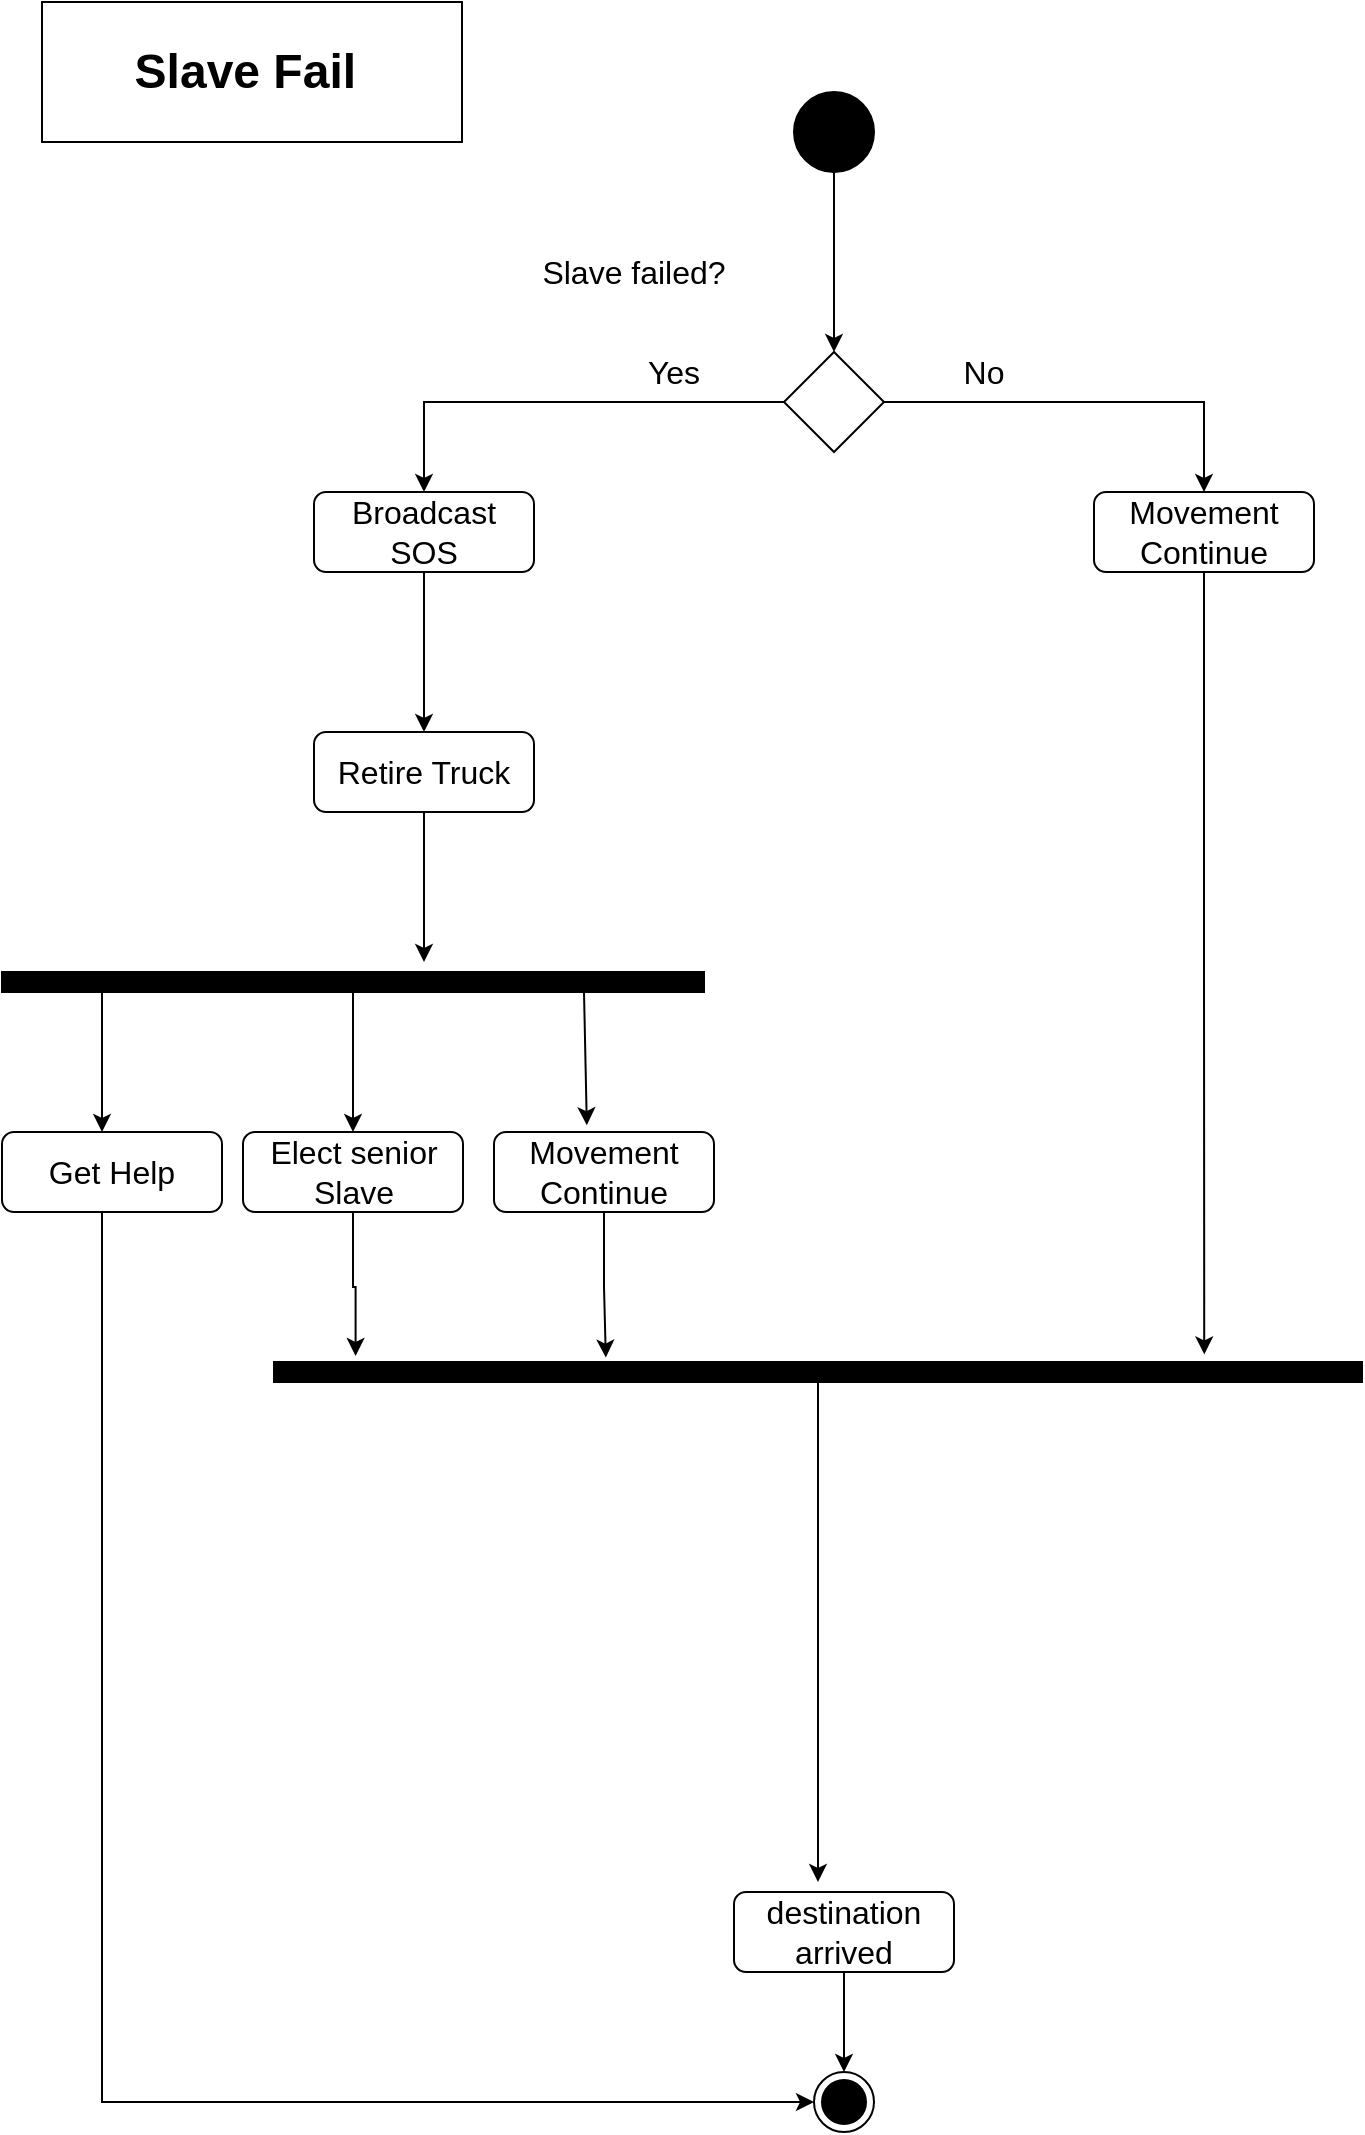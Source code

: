 <mxfile version="17.4.0" type="device"><diagram id="rvOd1jtDRmYIZfOkAB_G" name="Page-1"><mxGraphModel dx="451" dy="579" grid="1" gridSize="10" guides="1" tooltips="1" connect="1" arrows="1" fold="1" page="1" pageScale="1" pageWidth="827" pageHeight="1169" math="0" shadow="0"><root><mxCell id="0"/><mxCell id="1" parent="0"/><mxCell id="Aqx9LDTiQ79QnvfT0otu-1" style="edgeStyle=orthogonalEdgeStyle;rounded=0;orthogonalLoop=1;jettySize=auto;html=1;entryX=0.5;entryY=0;entryDx=0;entryDy=0;" parent="1" source="Aqx9LDTiQ79QnvfT0otu-2" target="Aqx9LDTiQ79QnvfT0otu-5" edge="1"><mxGeometry relative="1" as="geometry"/></mxCell><mxCell id="Aqx9LDTiQ79QnvfT0otu-2" value="" style="ellipse;whiteSpace=wrap;html=1;aspect=fixed;fillColor=#000000;" parent="1" vertex="1"><mxGeometry x="1276" y="75" width="40" height="40" as="geometry"/></mxCell><mxCell id="Aqx9LDTiQ79QnvfT0otu-3" style="edgeStyle=orthogonalEdgeStyle;rounded=0;orthogonalLoop=1;jettySize=auto;html=1;" parent="1" source="Aqx9LDTiQ79QnvfT0otu-5" target="Aqx9LDTiQ79QnvfT0otu-8" edge="1"><mxGeometry relative="1" as="geometry"/></mxCell><mxCell id="Aqx9LDTiQ79QnvfT0otu-4" style="edgeStyle=orthogonalEdgeStyle;rounded=0;orthogonalLoop=1;jettySize=auto;html=1;entryX=0.5;entryY=0;entryDx=0;entryDy=0;" parent="1" source="Aqx9LDTiQ79QnvfT0otu-5" target="Aqx9LDTiQ79QnvfT0otu-10" edge="1"><mxGeometry relative="1" as="geometry"/></mxCell><mxCell id="Aqx9LDTiQ79QnvfT0otu-5" value="" style="rhombus;whiteSpace=wrap;html=1;fillColor=#FFFFFF;" parent="1" vertex="1"><mxGeometry x="1271" y="205" width="50" height="50" as="geometry"/></mxCell><mxCell id="Aqx9LDTiQ79QnvfT0otu-6" value="&lt;font style=&quot;font-size: 16px&quot;&gt;Slave failed?&lt;/font&gt;" style="text;html=1;strokeColor=none;fillColor=none;align=center;verticalAlign=middle;whiteSpace=wrap;rounded=0;" parent="1" vertex="1"><mxGeometry x="1146" y="155" width="100" height="20" as="geometry"/></mxCell><mxCell id="Aqx9LDTiQ79QnvfT0otu-7" style="edgeStyle=orthogonalEdgeStyle;rounded=0;orthogonalLoop=1;jettySize=auto;html=1;entryX=0.5;entryY=0;entryDx=0;entryDy=0;" parent="1" source="Aqx9LDTiQ79QnvfT0otu-8" target="Aqx9LDTiQ79QnvfT0otu-12" edge="1"><mxGeometry relative="1" as="geometry"/></mxCell><mxCell id="Aqx9LDTiQ79QnvfT0otu-8" value="&lt;font style=&quot;font-size: 16px&quot;&gt;Broadcast SOS&lt;/font&gt;" style="rounded=1;whiteSpace=wrap;html=1;fillColor=#FFFFFF;" parent="1" vertex="1"><mxGeometry x="1036" y="275" width="110" height="40" as="geometry"/></mxCell><mxCell id="hjcSICCuKhuTjMMOftZB-8" style="edgeStyle=orthogonalEdgeStyle;rounded=0;orthogonalLoop=1;jettySize=auto;html=1;entryX=0.855;entryY=-0.38;entryDx=0;entryDy=0;entryPerimeter=0;" edge="1" parent="1" source="Aqx9LDTiQ79QnvfT0otu-10" target="hjcSICCuKhuTjMMOftZB-4"><mxGeometry relative="1" as="geometry"/></mxCell><mxCell id="Aqx9LDTiQ79QnvfT0otu-10" value="&lt;font style=&quot;font-size: 16px&quot;&gt;Movement Continue&lt;/font&gt;" style="rounded=1;whiteSpace=wrap;html=1;fillColor=#FFFFFF;" parent="1" vertex="1"><mxGeometry x="1426" y="275" width="110" height="40" as="geometry"/></mxCell><mxCell id="Aqx9LDTiQ79QnvfT0otu-11" style="edgeStyle=orthogonalEdgeStyle;rounded=0;orthogonalLoop=1;jettySize=auto;html=1;" parent="1" source="Aqx9LDTiQ79QnvfT0otu-12" edge="1"><mxGeometry relative="1" as="geometry"><mxPoint x="1091" y="510" as="targetPoint"/></mxGeometry></mxCell><mxCell id="Aqx9LDTiQ79QnvfT0otu-12" value="&lt;font style=&quot;font-size: 16px&quot;&gt;Retire Truck&lt;/font&gt;" style="rounded=1;whiteSpace=wrap;html=1;fillColor=#FFFFFF;" parent="1" vertex="1"><mxGeometry x="1036" y="395" width="110" height="40" as="geometry"/></mxCell><mxCell id="Aqx9LDTiQ79QnvfT0otu-13" style="edgeStyle=orthogonalEdgeStyle;rounded=0;orthogonalLoop=1;jettySize=auto;html=1;exitX=0.25;exitY=1;exitDx=0;exitDy=0;" parent="1" source="Aqx9LDTiQ79QnvfT0otu-14" target="Aqx9LDTiQ79QnvfT0otu-18" edge="1"><mxGeometry relative="1" as="geometry"><Array as="points"><mxPoint x="930" y="525"/></Array></mxGeometry></mxCell><mxCell id="hjcSICCuKhuTjMMOftZB-3" style="edgeStyle=orthogonalEdgeStyle;rounded=0;orthogonalLoop=1;jettySize=auto;html=1;entryX=0.5;entryY=0;entryDx=0;entryDy=0;" edge="1" parent="1" source="Aqx9LDTiQ79QnvfT0otu-14" target="hjcSICCuKhuTjMMOftZB-1"><mxGeometry relative="1" as="geometry"/></mxCell><mxCell id="Aqx9LDTiQ79QnvfT0otu-14" value="" style="rounded=0;whiteSpace=wrap;html=1;fillColor=#000000;" parent="1" vertex="1"><mxGeometry x="880" y="515" width="351" height="10" as="geometry"/></mxCell><mxCell id="hjcSICCuKhuTjMMOftZB-7" style="edgeStyle=orthogonalEdgeStyle;rounded=0;orthogonalLoop=1;jettySize=auto;html=1;entryX=0.305;entryY=-0.22;entryDx=0;entryDy=0;entryPerimeter=0;" edge="1" parent="1" source="Aqx9LDTiQ79QnvfT0otu-16" target="hjcSICCuKhuTjMMOftZB-4"><mxGeometry relative="1" as="geometry"/></mxCell><mxCell id="Aqx9LDTiQ79QnvfT0otu-16" value="&lt;font style=&quot;font-size: 16px&quot;&gt;Movement Continue&lt;/font&gt;" style="rounded=1;whiteSpace=wrap;html=1;fillColor=#FFFFFF;" parent="1" vertex="1"><mxGeometry x="1126" y="595" width="110" height="40" as="geometry"/></mxCell><mxCell id="Aqx9LDTiQ79QnvfT0otu-29" style="edgeStyle=orthogonalEdgeStyle;rounded=0;orthogonalLoop=1;jettySize=auto;html=1;entryX=0;entryY=0.5;entryDx=0;entryDy=0;" parent="1" source="Aqx9LDTiQ79QnvfT0otu-18" target="Aqx9LDTiQ79QnvfT0otu-27" edge="1"><mxGeometry relative="1" as="geometry"><Array as="points"><mxPoint x="930" y="1080"/></Array></mxGeometry></mxCell><mxCell id="Aqx9LDTiQ79QnvfT0otu-18" value="&lt;span style=&quot;font-size: 16px&quot;&gt;Get Help&lt;/span&gt;" style="rounded=1;whiteSpace=wrap;html=1;fillColor=#FFFFFF;" parent="1" vertex="1"><mxGeometry x="880" y="595" width="110" height="40" as="geometry"/></mxCell><mxCell id="Aqx9LDTiQ79QnvfT0otu-19" value="" style="endArrow=classic;html=1;entryX=0.422;entryY=-0.085;entryDx=0;entryDy=0;entryPerimeter=0;" parent="1" target="Aqx9LDTiQ79QnvfT0otu-16" edge="1"><mxGeometry width="50" height="50" relative="1" as="geometry"><mxPoint x="1171.0" y="525" as="sourcePoint"/><mxPoint x="1221" y="475" as="targetPoint"/></mxGeometry></mxCell><mxCell id="Aqx9LDTiQ79QnvfT0otu-28" style="edgeStyle=orthogonalEdgeStyle;rounded=0;orthogonalLoop=1;jettySize=auto;html=1;entryX=0.5;entryY=0;entryDx=0;entryDy=0;" parent="1" source="Aqx9LDTiQ79QnvfT0otu-23" target="Aqx9LDTiQ79QnvfT0otu-27" edge="1"><mxGeometry relative="1" as="geometry"/></mxCell><mxCell id="Aqx9LDTiQ79QnvfT0otu-23" value="&lt;span style=&quot;font-size: 16px&quot;&gt;destination arrived&lt;/span&gt;" style="rounded=1;whiteSpace=wrap;html=1;fillColor=#FFFFFF;" parent="1" vertex="1"><mxGeometry x="1246" y="975" width="110" height="40" as="geometry"/></mxCell><mxCell id="Aqx9LDTiQ79QnvfT0otu-25" value="&lt;font style=&quot;font-size: 16px&quot;&gt;Yes&lt;/font&gt;" style="text;html=1;strokeColor=none;fillColor=none;align=center;verticalAlign=middle;whiteSpace=wrap;rounded=0;" parent="1" vertex="1"><mxGeometry x="1166" y="205" width="100" height="20" as="geometry"/></mxCell><mxCell id="Aqx9LDTiQ79QnvfT0otu-26" value="&lt;font style=&quot;font-size: 16px&quot;&gt;No&lt;/font&gt;" style="text;html=1;strokeColor=none;fillColor=none;align=center;verticalAlign=middle;whiteSpace=wrap;rounded=0;" parent="1" vertex="1"><mxGeometry x="1321" y="205" width="100" height="20" as="geometry"/></mxCell><mxCell id="Aqx9LDTiQ79QnvfT0otu-27" value="" style="ellipse;html=1;shape=endState;fillColor=#000000;strokeColor=#000000;" parent="1" vertex="1"><mxGeometry x="1286" y="1065" width="30" height="30" as="geometry"/></mxCell><mxCell id="hjcSICCuKhuTjMMOftZB-6" style="edgeStyle=orthogonalEdgeStyle;rounded=0;orthogonalLoop=1;jettySize=auto;html=1;entryX=0.075;entryY=-0.3;entryDx=0;entryDy=0;entryPerimeter=0;" edge="1" parent="1" source="hjcSICCuKhuTjMMOftZB-1" target="hjcSICCuKhuTjMMOftZB-4"><mxGeometry relative="1" as="geometry"/></mxCell><mxCell id="hjcSICCuKhuTjMMOftZB-1" value="&lt;span style=&quot;font-size: 16px&quot;&gt;Elect senior Slave&lt;/span&gt;" style="rounded=1;whiteSpace=wrap;html=1;fillColor=#FFFFFF;" vertex="1" parent="1"><mxGeometry x="1000.5" y="595" width="110" height="40" as="geometry"/></mxCell><mxCell id="hjcSICCuKhuTjMMOftZB-10" style="edgeStyle=orthogonalEdgeStyle;rounded=0;orthogonalLoop=1;jettySize=auto;html=1;" edge="1" parent="1" source="hjcSICCuKhuTjMMOftZB-4"><mxGeometry relative="1" as="geometry"><mxPoint x="1288" y="970" as="targetPoint"/></mxGeometry></mxCell><mxCell id="hjcSICCuKhuTjMMOftZB-4" value="" style="rounded=0;whiteSpace=wrap;html=1;fillColor=#000000;" vertex="1" parent="1"><mxGeometry x="1016" y="710" width="544" height="10" as="geometry"/></mxCell><mxCell id="hjcSICCuKhuTjMMOftZB-11" value="&lt;font style=&quot;font-size: 24px&quot;&gt;&lt;b&gt;Slave Fail&amp;nbsp;&lt;/b&gt;&lt;/font&gt;" style="rounded=0;whiteSpace=wrap;html=1;" vertex="1" parent="1"><mxGeometry x="900" y="30" width="210" height="70" as="geometry"/></mxCell></root></mxGraphModel></diagram></mxfile>